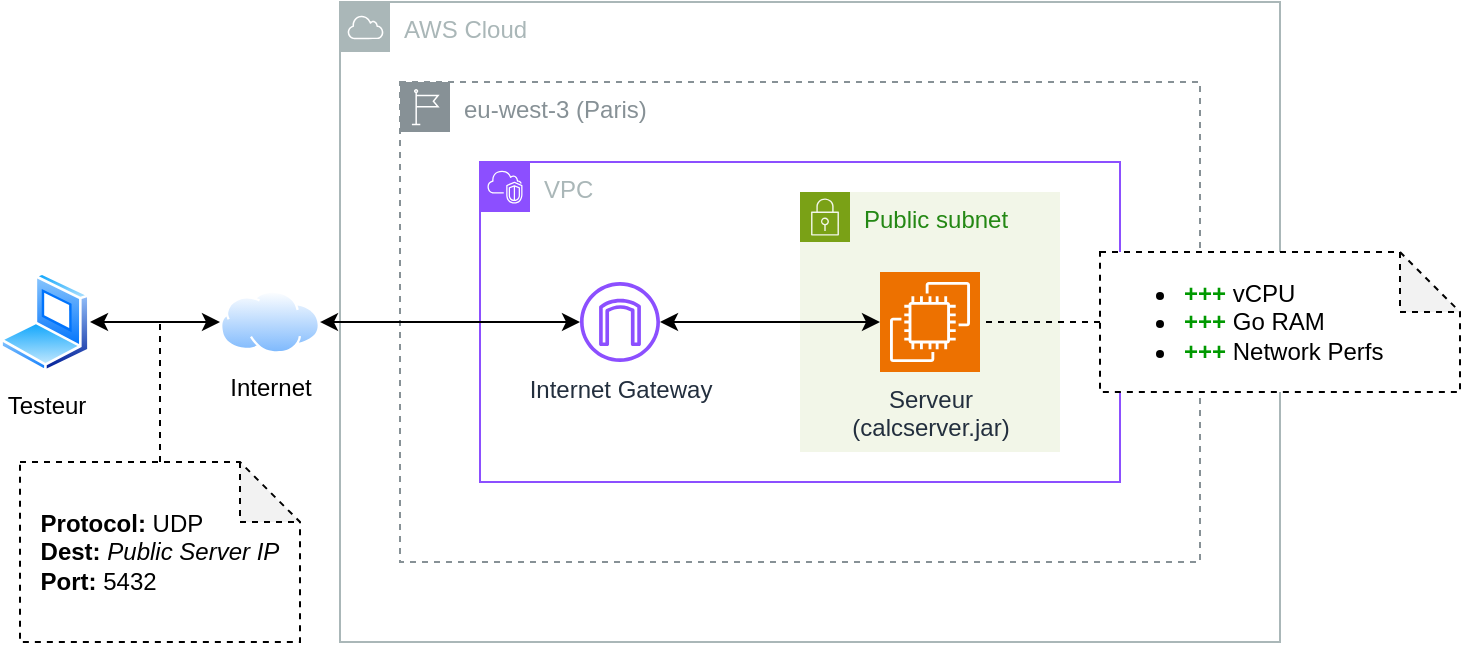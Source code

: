 <mxfile version="24.7.17">
  <diagram name="Page-1" id="8YoN60W2fJkPDQtM5WfO">
    <mxGraphModel dx="1026" dy="576" grid="1" gridSize="10" guides="1" tooltips="1" connect="1" arrows="1" fold="1" page="1" pageScale="1" pageWidth="827" pageHeight="1169" math="0" shadow="0">
      <root>
        <mxCell id="0" />
        <mxCell id="1" parent="0" />
        <mxCell id="dwLoChwqNWsPl4xWxsss-1" value="AWS Cloud" style="sketch=0;outlineConnect=0;gradientColor=none;html=1;whiteSpace=wrap;fontSize=12;fontStyle=0;shape=mxgraph.aws4.group;grIcon=mxgraph.aws4.group_aws_cloud;strokeColor=#AAB7B8;fillColor=none;verticalAlign=top;align=left;spacingLeft=30;fontColor=#AAB7B8;dashed=0;" parent="1" vertex="1">
          <mxGeometry x="200" y="40" width="470" height="320" as="geometry" />
        </mxCell>
        <mxCell id="dwLoChwqNWsPl4xWxsss-6" value="eu-west-3 (Paris)" style="sketch=0;outlineConnect=0;gradientColor=none;html=1;whiteSpace=wrap;fontSize=12;fontStyle=0;shape=mxgraph.aws4.group;grIcon=mxgraph.aws4.group_region;strokeColor=#879196;fillColor=none;verticalAlign=top;align=left;spacingLeft=30;fontColor=#879196;dashed=1;" parent="1" vertex="1">
          <mxGeometry x="230" y="80" width="400" height="240" as="geometry" />
        </mxCell>
        <mxCell id="dwLoChwqNWsPl4xWxsss-10" style="edgeStyle=orthogonalEdgeStyle;rounded=0;orthogonalLoop=1;jettySize=auto;html=1;entryX=0;entryY=0.5;entryDx=0;entryDy=0;startArrow=classic;startFill=1;" parent="1" source="dwLoChwqNWsPl4xWxsss-2" target="dwLoChwqNWsPl4xWxsss-9" edge="1">
          <mxGeometry relative="1" as="geometry" />
        </mxCell>
        <mxCell id="dwLoChwqNWsPl4xWxsss-2" value="Testeur" style="image;aspect=fixed;perimeter=ellipsePerimeter;html=1;align=center;shadow=0;dashed=0;spacingTop=3;image=img/lib/active_directory/laptop_client.svg;" parent="1" vertex="1">
          <mxGeometry x="30" y="175" width="45" height="50" as="geometry" />
        </mxCell>
        <mxCell id="dwLoChwqNWsPl4xWxsss-5" value="VPC" style="points=[[0,0],[0.25,0],[0.5,0],[0.75,0],[1,0],[1,0.25],[1,0.5],[1,0.75],[1,1],[0.75,1],[0.5,1],[0.25,1],[0,1],[0,0.75],[0,0.5],[0,0.25]];outlineConnect=0;gradientColor=none;html=1;whiteSpace=wrap;fontSize=12;fontStyle=0;container=1;pointerEvents=0;collapsible=0;recursiveResize=0;shape=mxgraph.aws4.group;grIcon=mxgraph.aws4.group_vpc2;strokeColor=#8C4FFF;fillColor=none;verticalAlign=top;align=left;spacingLeft=30;fontColor=#AAB7B8;dashed=0;" parent="1" vertex="1">
          <mxGeometry x="270" y="120" width="320" height="160" as="geometry" />
        </mxCell>
        <mxCell id="dwLoChwqNWsPl4xWxsss-4" value="Internet Gateway" style="sketch=0;outlineConnect=0;fontColor=#232F3E;gradientColor=none;fillColor=#8C4FFF;strokeColor=none;dashed=0;verticalLabelPosition=bottom;verticalAlign=top;align=center;html=1;fontSize=12;fontStyle=0;aspect=fixed;pointerEvents=1;shape=mxgraph.aws4.internet_gateway;" parent="dwLoChwqNWsPl4xWxsss-5" vertex="1">
          <mxGeometry x="50" y="60" width="40" height="40" as="geometry" />
        </mxCell>
        <mxCell id="dwLoChwqNWsPl4xWxsss-7" value="Public subnet" style="points=[[0,0],[0.25,0],[0.5,0],[0.75,0],[1,0],[1,0.25],[1,0.5],[1,0.75],[1,1],[0.75,1],[0.5,1],[0.25,1],[0,1],[0,0.75],[0,0.5],[0,0.25]];outlineConnect=0;gradientColor=none;html=1;whiteSpace=wrap;fontSize=12;fontStyle=0;container=1;pointerEvents=0;collapsible=0;recursiveResize=0;shape=mxgraph.aws4.group;grIcon=mxgraph.aws4.group_security_group;grStroke=0;strokeColor=#7AA116;fillColor=#F2F6E8;verticalAlign=top;align=left;spacingLeft=30;fontColor=#248814;dashed=0;" parent="1" vertex="1">
          <mxGeometry x="430" y="135" width="130" height="130" as="geometry" />
        </mxCell>
        <mxCell id="dwLoChwqNWsPl4xWxsss-8" value="Serveur&lt;br&gt;(calcserver.jar)" style="sketch=0;points=[[0,0,0],[0.25,0,0],[0.5,0,0],[0.75,0,0],[1,0,0],[0,1,0],[0.25,1,0],[0.5,1,0],[0.75,1,0],[1,1,0],[0,0.25,0],[0,0.5,0],[0,0.75,0],[1,0.25,0],[1,0.5,0],[1,0.75,0]];outlineConnect=0;fontColor=#232F3E;fillColor=#ED7100;strokeColor=#ffffff;dashed=0;verticalLabelPosition=bottom;verticalAlign=top;align=center;html=1;fontSize=12;fontStyle=0;aspect=fixed;shape=mxgraph.aws4.resourceIcon;resIcon=mxgraph.aws4.ec2;" parent="dwLoChwqNWsPl4xWxsss-7" vertex="1">
          <mxGeometry x="40" y="40" width="50" height="50" as="geometry" />
        </mxCell>
        <mxCell id="dwLoChwqNWsPl4xWxsss-11" style="edgeStyle=orthogonalEdgeStyle;rounded=0;orthogonalLoop=1;jettySize=auto;html=1;startArrow=classic;startFill=1;" parent="1" source="dwLoChwqNWsPl4xWxsss-9" target="dwLoChwqNWsPl4xWxsss-4" edge="1">
          <mxGeometry relative="1" as="geometry" />
        </mxCell>
        <mxCell id="dwLoChwqNWsPl4xWxsss-9" value="Internet" style="image;aspect=fixed;perimeter=ellipsePerimeter;html=1;align=center;shadow=0;dashed=0;spacingTop=3;image=img/lib/active_directory/internet_cloud.svg;" parent="1" vertex="1">
          <mxGeometry x="140" y="184.25" width="50" height="31.5" as="geometry" />
        </mxCell>
        <mxCell id="dwLoChwqNWsPl4xWxsss-12" style="edgeStyle=orthogonalEdgeStyle;rounded=0;orthogonalLoop=1;jettySize=auto;html=1;entryX=0;entryY=0.5;entryDx=0;entryDy=0;entryPerimeter=0;startArrow=classic;startFill=1;" parent="1" source="dwLoChwqNWsPl4xWxsss-4" target="dwLoChwqNWsPl4xWxsss-8" edge="1">
          <mxGeometry relative="1" as="geometry" />
        </mxCell>
        <mxCell id="dwLoChwqNWsPl4xWxsss-14" style="edgeStyle=orthogonalEdgeStyle;rounded=0;orthogonalLoop=1;jettySize=auto;html=1;endArrow=none;endFill=0;dashed=1;" parent="1" source="dwLoChwqNWsPl4xWxsss-13" edge="1">
          <mxGeometry relative="1" as="geometry">
            <mxPoint x="110" y="200" as="targetPoint" />
          </mxGeometry>
        </mxCell>
        <mxCell id="dwLoChwqNWsPl4xWxsss-13" value="&lt;div align=&quot;left&quot;&gt;&lt;b&gt;Protocol:&lt;/b&gt; UDP&lt;br&gt;&lt;b&gt;Dest:&lt;/b&gt; &lt;i&gt;Public Server IP&lt;/i&gt;&lt;br&gt;&lt;b&gt;Port:&lt;/b&gt; 5432&lt;br&gt;&lt;/div&gt;" style="shape=note;whiteSpace=wrap;html=1;backgroundOutline=1;darkOpacity=0.05;dashed=1;" parent="1" vertex="1">
          <mxGeometry x="40" y="270" width="140" height="90" as="geometry" />
        </mxCell>
        <mxCell id="dwLoChwqNWsPl4xWxsss-15" value="&lt;ul&gt;&lt;li align=&quot;left&quot;&gt;&lt;font color=&quot;#009900&quot;&gt;&lt;b&gt;+++&lt;/b&gt;&lt;/font&gt; vCPU&lt;/li&gt;&lt;li align=&quot;left&quot;&gt;&lt;b&gt;&lt;font color=&quot;#009900&quot;&gt;+++&lt;/font&gt;&lt;/b&gt; Go RAM&lt;/li&gt;&lt;li align=&quot;left&quot;&gt;&lt;font color=&quot;#009900&quot;&gt;&lt;b&gt;+++&lt;/b&gt;&lt;/font&gt; Network Perfs&lt;br&gt;&lt;/li&gt;&lt;/ul&gt;" style="shape=note;whiteSpace=wrap;html=1;backgroundOutline=1;darkOpacity=0.05;align=left;dashed=1;" parent="1" vertex="1">
          <mxGeometry x="580" y="165" width="180" height="70" as="geometry" />
        </mxCell>
        <mxCell id="dwLoChwqNWsPl4xWxsss-16" style="edgeStyle=orthogonalEdgeStyle;rounded=0;orthogonalLoop=1;jettySize=auto;html=1;entryX=1;entryY=0.5;entryDx=0;entryDy=0;entryPerimeter=0;endArrow=none;endFill=0;dashed=1;" parent="1" source="dwLoChwqNWsPl4xWxsss-15" target="dwLoChwqNWsPl4xWxsss-8" edge="1">
          <mxGeometry relative="1" as="geometry" />
        </mxCell>
      </root>
    </mxGraphModel>
  </diagram>
</mxfile>
